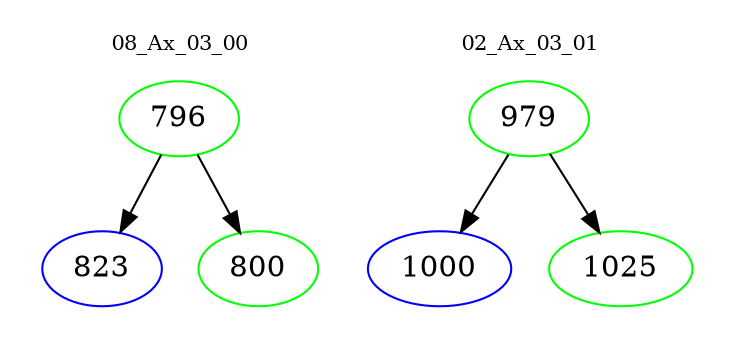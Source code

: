 digraph{
subgraph cluster_0 {
color = white
label = "08_Ax_03_00";
fontsize=10;
T0_796 [label="796", color="green"]
T0_796 -> T0_823 [color="black"]
T0_823 [label="823", color="blue"]
T0_796 -> T0_800 [color="black"]
T0_800 [label="800", color="green"]
}
subgraph cluster_1 {
color = white
label = "02_Ax_03_01";
fontsize=10;
T1_979 [label="979", color="green"]
T1_979 -> T1_1000 [color="black"]
T1_1000 [label="1000", color="blue"]
T1_979 -> T1_1025 [color="black"]
T1_1025 [label="1025", color="green"]
}
}

